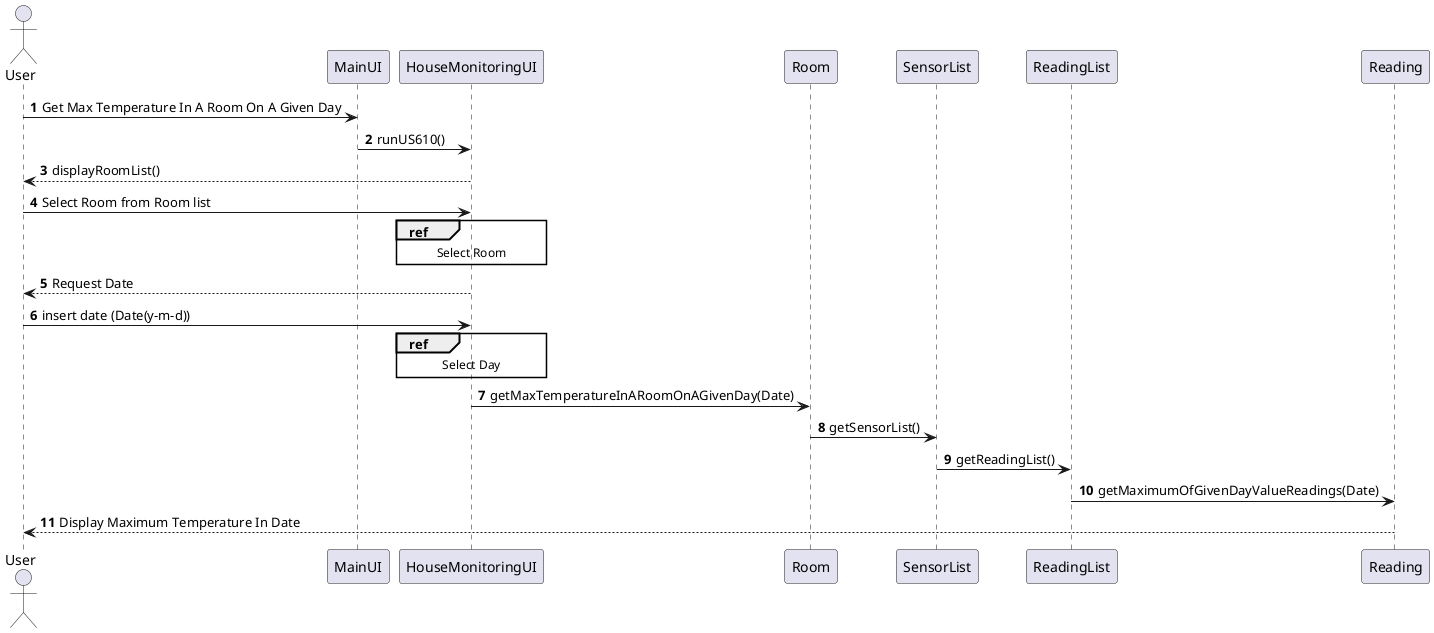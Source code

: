 @startuml
actor User
autonumber
User -> MainUI: Get Max Temperature In A Room On A Given Day
MainUI -> HouseMonitoringUI: runUS610()
HouseMonitoringUI --> User: displayRoomList()
User -> HouseMonitoringUI: Select Room from Room list
ref over HouseMonitoringUI
Select Room
end
HouseMonitoringUI --> User: Request Date

User -> HouseMonitoringUI: insert date (Date(y-m-d))
ref over HouseMonitoringUI
Select Day
end
HouseMonitoringUI -> Room: getMaxTemperatureInARoomOnAGivenDay(Date)
Room->SensorList: getSensorList()
SensorList->ReadingList: getReadingList()
ReadingList->Reading:getMaximumOfGivenDayValueReadings(Date)
Reading-->User: Display Maximum Temperature In Date
@enduml